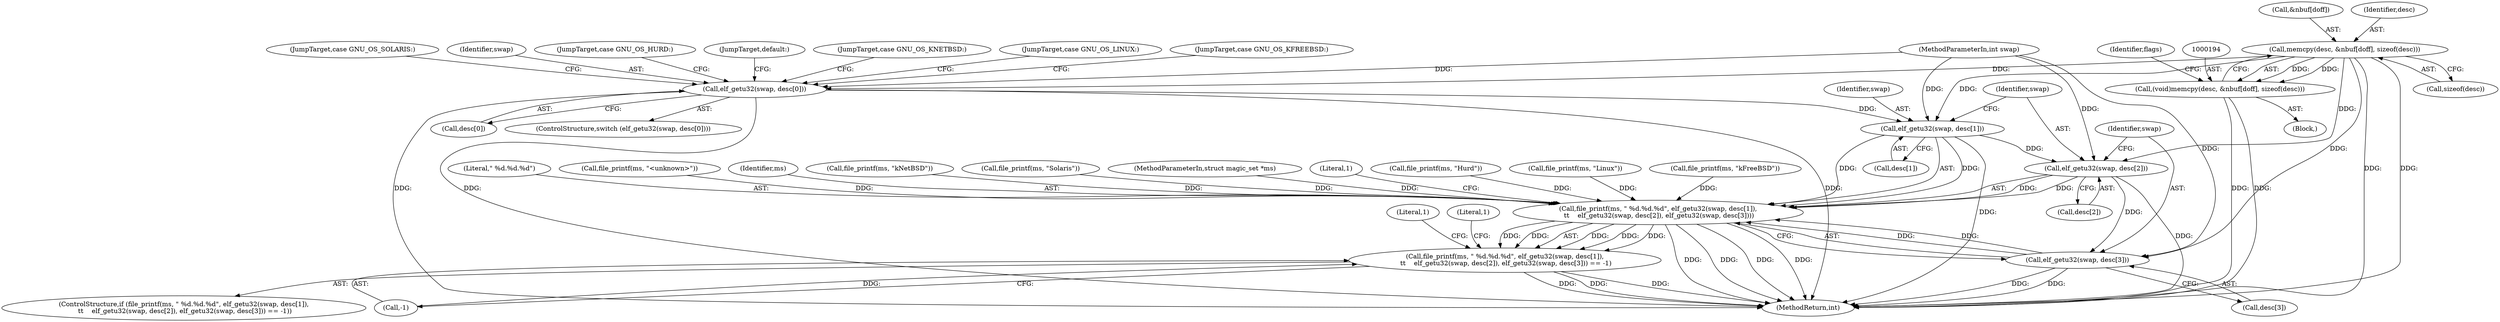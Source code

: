 digraph "0_file_ce90e05774dd77d86cfc8dfa6da57b32816841c4_2@API" {
"1000195" [label="(Call,memcpy(desc, &nbuf[doff], sizeof(desc)))"];
"1000193" [label="(Call,(void)memcpy(desc, &nbuf[doff], sizeof(desc)))"];
"1000217" [label="(Call,elf_getu32(swap, desc[0]))"];
"1000293" [label="(Call,elf_getu32(swap, desc[1]))"];
"1000290" [label="(Call,file_printf(ms, \" %d.%d.%d\", elf_getu32(swap, desc[1]),\n \t\t    elf_getu32(swap, desc[2]), elf_getu32(swap, desc[3])))"];
"1000289" [label="(Call,file_printf(ms, \" %d.%d.%d\", elf_getu32(swap, desc[1]),\n \t\t    elf_getu32(swap, desc[2]), elf_getu32(swap, desc[3])) == -1)"];
"1000298" [label="(Call,elf_getu32(swap, desc[2]))"];
"1000303" [label="(Call,elf_getu32(swap, desc[3]))"];
"1000278" [label="(JumpTarget,default:)"];
"1000292" [label="(Literal,\" %d.%d.%d\")"];
"1000197" [label="(Call,&nbuf[doff])"];
"1000196" [label="(Identifier,desc)"];
"1000267" [label="(JumpTarget,case GNU_OS_KNETBSD:)"];
"1000281" [label="(Call,file_printf(ms, \"<unknown>\"))"];
"1000311" [label="(Literal,1)"];
"1000191" [label="(Block,)"];
"1000294" [label="(Identifier,swap)"];
"1000223" [label="(JumpTarget,case GNU_OS_LINUX:)"];
"1000256" [label="(JumpTarget,case GNU_OS_KFREEBSD:)"];
"1000291" [label="(Identifier,ms)"];
"1000270" [label="(Call,file_printf(ms, \"kNetBSD\"))"];
"1000303" [label="(Call,elf_getu32(swap, desc[3]))"];
"1000205" [label="(Identifier,flags)"];
"1000248" [label="(Call,file_printf(ms, \"Solaris\"))"];
"1000295" [label="(Call,desc[1])"];
"1000117" [label="(MethodParameterIn,struct magic_set *ms)"];
"1000305" [label="(Call,desc[3])"];
"1000120" [label="(MethodParameterIn,int swap)"];
"1000219" [label="(Call,desc[0])"];
"1000290" [label="(Call,file_printf(ms, \" %d.%d.%d\", elf_getu32(swap, desc[1]),\n \t\t    elf_getu32(swap, desc[2]), elf_getu32(swap, desc[3])))"];
"1000309" [label="(Literal,1)"];
"1000216" [label="(ControlStructure,switch (elf_getu32(swap, desc[0])))"];
"1000308" [label="(Call,-1)"];
"1000289" [label="(Call,file_printf(ms, \" %d.%d.%d\", elf_getu32(swap, desc[1]),\n \t\t    elf_getu32(swap, desc[2]), elf_getu32(swap, desc[3])) == -1)"];
"1000298" [label="(Call,elf_getu32(swap, desc[2]))"];
"1000299" [label="(Identifier,swap)"];
"1000245" [label="(JumpTarget,case GNU_OS_SOLARIS:)"];
"1000237" [label="(Call,file_printf(ms, \"Hurd\"))"];
"1000217" [label="(Call,elf_getu32(swap, desc[0]))"];
"1000300" [label="(Call,desc[2])"];
"1000293" [label="(Call,elf_getu32(swap, desc[1]))"];
"1000304" [label="(Identifier,swap)"];
"1000195" [label="(Call,memcpy(desc, &nbuf[doff], sizeof(desc)))"];
"1000507" [label="(MethodReturn,int)"];
"1000201" [label="(Call,sizeof(desc))"];
"1000226" [label="(Call,file_printf(ms, \"Linux\"))"];
"1000288" [label="(ControlStructure,if (file_printf(ms, \" %d.%d.%d\", elf_getu32(swap, desc[1]),\n \t\t    elf_getu32(swap, desc[2]), elf_getu32(swap, desc[3])) == -1))"];
"1000313" [label="(Literal,1)"];
"1000218" [label="(Identifier,swap)"];
"1000234" [label="(JumpTarget,case GNU_OS_HURD:)"];
"1000259" [label="(Call,file_printf(ms, \"kFreeBSD\"))"];
"1000193" [label="(Call,(void)memcpy(desc, &nbuf[doff], sizeof(desc)))"];
"1000195" -> "1000193"  [label="AST: "];
"1000195" -> "1000201"  [label="CFG: "];
"1000196" -> "1000195"  [label="AST: "];
"1000197" -> "1000195"  [label="AST: "];
"1000201" -> "1000195"  [label="AST: "];
"1000193" -> "1000195"  [label="CFG: "];
"1000195" -> "1000507"  [label="DDG: "];
"1000195" -> "1000507"  [label="DDG: "];
"1000195" -> "1000193"  [label="DDG: "];
"1000195" -> "1000193"  [label="DDG: "];
"1000195" -> "1000217"  [label="DDG: "];
"1000195" -> "1000293"  [label="DDG: "];
"1000195" -> "1000298"  [label="DDG: "];
"1000195" -> "1000303"  [label="DDG: "];
"1000193" -> "1000191"  [label="AST: "];
"1000194" -> "1000193"  [label="AST: "];
"1000205" -> "1000193"  [label="CFG: "];
"1000193" -> "1000507"  [label="DDG: "];
"1000193" -> "1000507"  [label="DDG: "];
"1000217" -> "1000216"  [label="AST: "];
"1000217" -> "1000219"  [label="CFG: "];
"1000218" -> "1000217"  [label="AST: "];
"1000219" -> "1000217"  [label="AST: "];
"1000223" -> "1000217"  [label="CFG: "];
"1000234" -> "1000217"  [label="CFG: "];
"1000245" -> "1000217"  [label="CFG: "];
"1000256" -> "1000217"  [label="CFG: "];
"1000267" -> "1000217"  [label="CFG: "];
"1000278" -> "1000217"  [label="CFG: "];
"1000217" -> "1000507"  [label="DDG: "];
"1000217" -> "1000507"  [label="DDG: "];
"1000217" -> "1000507"  [label="DDG: "];
"1000120" -> "1000217"  [label="DDG: "];
"1000217" -> "1000293"  [label="DDG: "];
"1000293" -> "1000290"  [label="AST: "];
"1000293" -> "1000295"  [label="CFG: "];
"1000294" -> "1000293"  [label="AST: "];
"1000295" -> "1000293"  [label="AST: "];
"1000299" -> "1000293"  [label="CFG: "];
"1000293" -> "1000507"  [label="DDG: "];
"1000293" -> "1000290"  [label="DDG: "];
"1000293" -> "1000290"  [label="DDG: "];
"1000120" -> "1000293"  [label="DDG: "];
"1000293" -> "1000298"  [label="DDG: "];
"1000290" -> "1000289"  [label="AST: "];
"1000290" -> "1000303"  [label="CFG: "];
"1000291" -> "1000290"  [label="AST: "];
"1000292" -> "1000290"  [label="AST: "];
"1000298" -> "1000290"  [label="AST: "];
"1000303" -> "1000290"  [label="AST: "];
"1000309" -> "1000290"  [label="CFG: "];
"1000290" -> "1000507"  [label="DDG: "];
"1000290" -> "1000507"  [label="DDG: "];
"1000290" -> "1000507"  [label="DDG: "];
"1000290" -> "1000507"  [label="DDG: "];
"1000290" -> "1000289"  [label="DDG: "];
"1000290" -> "1000289"  [label="DDG: "];
"1000290" -> "1000289"  [label="DDG: "];
"1000290" -> "1000289"  [label="DDG: "];
"1000290" -> "1000289"  [label="DDG: "];
"1000259" -> "1000290"  [label="DDG: "];
"1000226" -> "1000290"  [label="DDG: "];
"1000281" -> "1000290"  [label="DDG: "];
"1000237" -> "1000290"  [label="DDG: "];
"1000270" -> "1000290"  [label="DDG: "];
"1000248" -> "1000290"  [label="DDG: "];
"1000117" -> "1000290"  [label="DDG: "];
"1000298" -> "1000290"  [label="DDG: "];
"1000298" -> "1000290"  [label="DDG: "];
"1000303" -> "1000290"  [label="DDG: "];
"1000303" -> "1000290"  [label="DDG: "];
"1000289" -> "1000288"  [label="AST: "];
"1000289" -> "1000308"  [label="CFG: "];
"1000308" -> "1000289"  [label="AST: "];
"1000311" -> "1000289"  [label="CFG: "];
"1000313" -> "1000289"  [label="CFG: "];
"1000289" -> "1000507"  [label="DDG: "];
"1000289" -> "1000507"  [label="DDG: "];
"1000289" -> "1000507"  [label="DDG: "];
"1000308" -> "1000289"  [label="DDG: "];
"1000298" -> "1000300"  [label="CFG: "];
"1000299" -> "1000298"  [label="AST: "];
"1000300" -> "1000298"  [label="AST: "];
"1000304" -> "1000298"  [label="CFG: "];
"1000298" -> "1000507"  [label="DDG: "];
"1000120" -> "1000298"  [label="DDG: "];
"1000298" -> "1000303"  [label="DDG: "];
"1000303" -> "1000305"  [label="CFG: "];
"1000304" -> "1000303"  [label="AST: "];
"1000305" -> "1000303"  [label="AST: "];
"1000303" -> "1000507"  [label="DDG: "];
"1000303" -> "1000507"  [label="DDG: "];
"1000120" -> "1000303"  [label="DDG: "];
}
